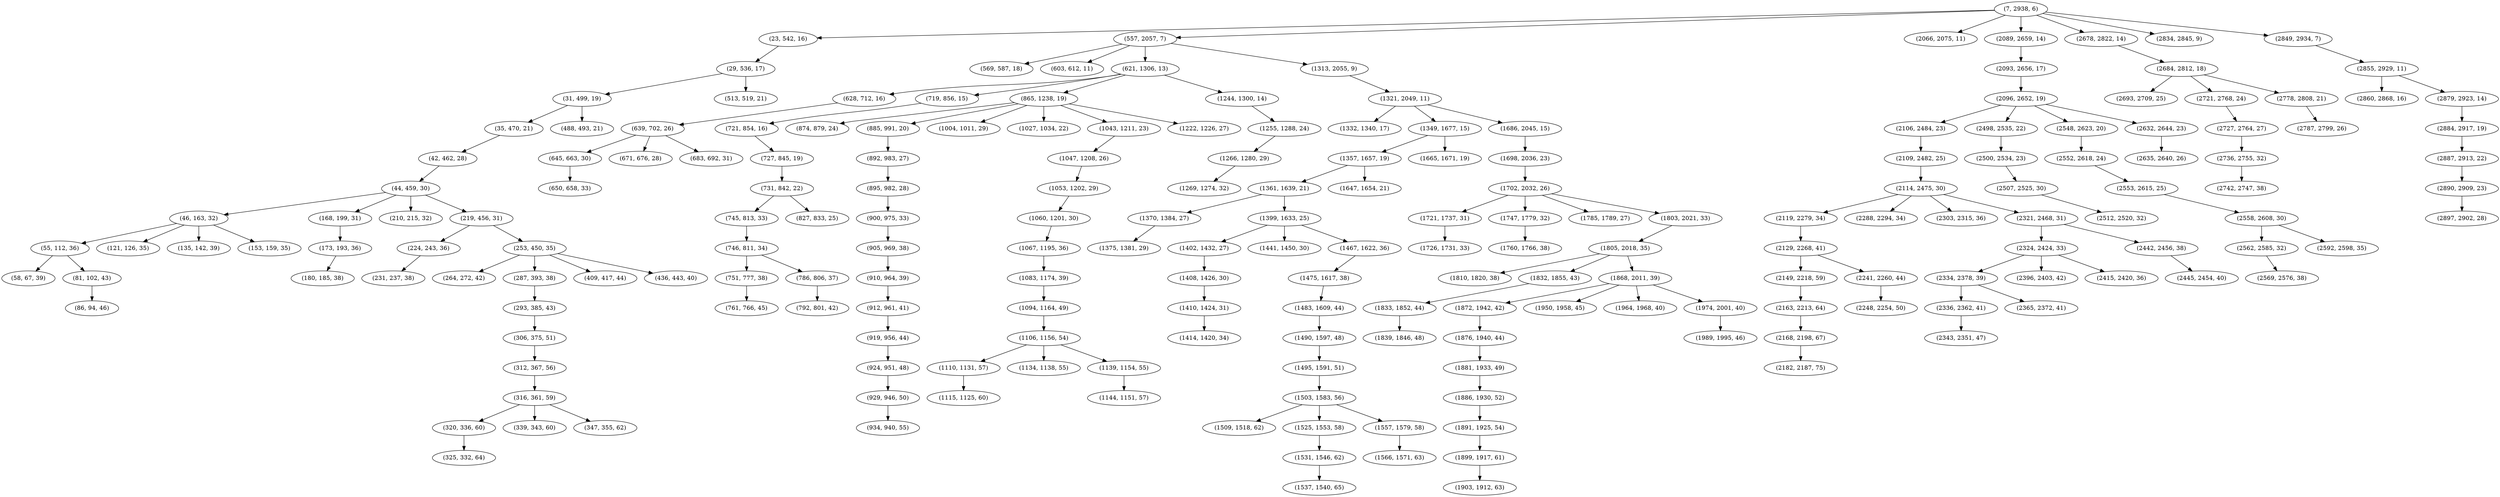 digraph tree {
    "(7, 2938, 6)";
    "(23, 542, 16)";
    "(29, 536, 17)";
    "(31, 499, 19)";
    "(35, 470, 21)";
    "(42, 462, 28)";
    "(44, 459, 30)";
    "(46, 163, 32)";
    "(55, 112, 36)";
    "(58, 67, 39)";
    "(81, 102, 43)";
    "(86, 94, 46)";
    "(121, 126, 35)";
    "(135, 142, 39)";
    "(153, 159, 35)";
    "(168, 199, 31)";
    "(173, 193, 36)";
    "(180, 185, 38)";
    "(210, 215, 32)";
    "(219, 456, 31)";
    "(224, 243, 36)";
    "(231, 237, 38)";
    "(253, 450, 35)";
    "(264, 272, 42)";
    "(287, 393, 38)";
    "(293, 385, 43)";
    "(306, 375, 51)";
    "(312, 367, 56)";
    "(316, 361, 59)";
    "(320, 336, 60)";
    "(325, 332, 64)";
    "(339, 343, 60)";
    "(347, 355, 62)";
    "(409, 417, 44)";
    "(436, 443, 40)";
    "(488, 493, 21)";
    "(513, 519, 21)";
    "(557, 2057, 7)";
    "(569, 587, 18)";
    "(603, 612, 11)";
    "(621, 1306, 13)";
    "(628, 712, 16)";
    "(639, 702, 26)";
    "(645, 663, 30)";
    "(650, 658, 33)";
    "(671, 676, 28)";
    "(683, 692, 31)";
    "(719, 856, 15)";
    "(721, 854, 16)";
    "(727, 845, 19)";
    "(731, 842, 22)";
    "(745, 813, 33)";
    "(746, 811, 34)";
    "(751, 777, 38)";
    "(761, 766, 45)";
    "(786, 806, 37)";
    "(792, 801, 42)";
    "(827, 833, 25)";
    "(865, 1238, 19)";
    "(874, 879, 24)";
    "(885, 991, 20)";
    "(892, 983, 27)";
    "(895, 982, 28)";
    "(900, 975, 33)";
    "(905, 969, 38)";
    "(910, 964, 39)";
    "(912, 961, 41)";
    "(919, 956, 44)";
    "(924, 951, 48)";
    "(929, 946, 50)";
    "(934, 940, 55)";
    "(1004, 1011, 29)";
    "(1027, 1034, 22)";
    "(1043, 1211, 23)";
    "(1047, 1208, 26)";
    "(1053, 1202, 29)";
    "(1060, 1201, 30)";
    "(1067, 1195, 36)";
    "(1083, 1174, 39)";
    "(1094, 1164, 49)";
    "(1106, 1156, 54)";
    "(1110, 1131, 57)";
    "(1115, 1125, 60)";
    "(1134, 1138, 55)";
    "(1139, 1154, 55)";
    "(1144, 1151, 57)";
    "(1222, 1226, 27)";
    "(1244, 1300, 14)";
    "(1255, 1288, 24)";
    "(1266, 1280, 29)";
    "(1269, 1274, 32)";
    "(1313, 2055, 9)";
    "(1321, 2049, 11)";
    "(1332, 1340, 17)";
    "(1349, 1677, 15)";
    "(1357, 1657, 19)";
    "(1361, 1639, 21)";
    "(1370, 1384, 27)";
    "(1375, 1381, 29)";
    "(1399, 1633, 25)";
    "(1402, 1432, 27)";
    "(1408, 1426, 30)";
    "(1410, 1424, 31)";
    "(1414, 1420, 34)";
    "(1441, 1450, 30)";
    "(1467, 1622, 36)";
    "(1475, 1617, 38)";
    "(1483, 1609, 44)";
    "(1490, 1597, 48)";
    "(1495, 1591, 51)";
    "(1503, 1583, 56)";
    "(1509, 1518, 62)";
    "(1525, 1553, 58)";
    "(1531, 1546, 62)";
    "(1537, 1540, 65)";
    "(1557, 1579, 58)";
    "(1566, 1571, 63)";
    "(1647, 1654, 21)";
    "(1665, 1671, 19)";
    "(1686, 2045, 15)";
    "(1698, 2036, 23)";
    "(1702, 2032, 26)";
    "(1721, 1737, 31)";
    "(1726, 1731, 33)";
    "(1747, 1779, 32)";
    "(1760, 1766, 38)";
    "(1785, 1789, 27)";
    "(1803, 2021, 33)";
    "(1805, 2018, 35)";
    "(1810, 1820, 38)";
    "(1832, 1855, 43)";
    "(1833, 1852, 44)";
    "(1839, 1846, 48)";
    "(1868, 2011, 39)";
    "(1872, 1942, 42)";
    "(1876, 1940, 44)";
    "(1881, 1933, 49)";
    "(1886, 1930, 52)";
    "(1891, 1925, 54)";
    "(1899, 1917, 61)";
    "(1903, 1912, 63)";
    "(1950, 1958, 45)";
    "(1964, 1968, 40)";
    "(1974, 2001, 40)";
    "(1989, 1995, 46)";
    "(2066, 2075, 11)";
    "(2089, 2659, 14)";
    "(2093, 2656, 17)";
    "(2096, 2652, 19)";
    "(2106, 2484, 23)";
    "(2109, 2482, 25)";
    "(2114, 2475, 30)";
    "(2119, 2279, 34)";
    "(2129, 2268, 41)";
    "(2149, 2218, 59)";
    "(2163, 2213, 64)";
    "(2168, 2198, 67)";
    "(2182, 2187, 75)";
    "(2241, 2260, 44)";
    "(2248, 2254, 50)";
    "(2288, 2294, 34)";
    "(2303, 2315, 36)";
    "(2321, 2468, 31)";
    "(2324, 2424, 33)";
    "(2334, 2378, 39)";
    "(2336, 2362, 41)";
    "(2343, 2351, 47)";
    "(2365, 2372, 41)";
    "(2396, 2403, 42)";
    "(2415, 2420, 36)";
    "(2442, 2456, 38)";
    "(2445, 2454, 40)";
    "(2498, 2535, 22)";
    "(2500, 2534, 23)";
    "(2507, 2525, 30)";
    "(2512, 2520, 32)";
    "(2548, 2623, 20)";
    "(2552, 2618, 24)";
    "(2553, 2615, 25)";
    "(2558, 2608, 30)";
    "(2562, 2585, 32)";
    "(2569, 2576, 38)";
    "(2592, 2598, 35)";
    "(2632, 2644, 23)";
    "(2635, 2640, 26)";
    "(2678, 2822, 14)";
    "(2684, 2812, 18)";
    "(2693, 2709, 25)";
    "(2721, 2768, 24)";
    "(2727, 2764, 27)";
    "(2736, 2755, 32)";
    "(2742, 2747, 38)";
    "(2778, 2808, 21)";
    "(2787, 2799, 26)";
    "(2834, 2845, 9)";
    "(2849, 2934, 7)";
    "(2855, 2929, 11)";
    "(2860, 2868, 16)";
    "(2879, 2923, 14)";
    "(2884, 2917, 19)";
    "(2887, 2913, 22)";
    "(2890, 2909, 23)";
    "(2897, 2902, 28)";
    "(7, 2938, 6)" -> "(23, 542, 16)";
    "(7, 2938, 6)" -> "(557, 2057, 7)";
    "(7, 2938, 6)" -> "(2066, 2075, 11)";
    "(7, 2938, 6)" -> "(2089, 2659, 14)";
    "(7, 2938, 6)" -> "(2678, 2822, 14)";
    "(7, 2938, 6)" -> "(2834, 2845, 9)";
    "(7, 2938, 6)" -> "(2849, 2934, 7)";
    "(23, 542, 16)" -> "(29, 536, 17)";
    "(29, 536, 17)" -> "(31, 499, 19)";
    "(29, 536, 17)" -> "(513, 519, 21)";
    "(31, 499, 19)" -> "(35, 470, 21)";
    "(31, 499, 19)" -> "(488, 493, 21)";
    "(35, 470, 21)" -> "(42, 462, 28)";
    "(42, 462, 28)" -> "(44, 459, 30)";
    "(44, 459, 30)" -> "(46, 163, 32)";
    "(44, 459, 30)" -> "(168, 199, 31)";
    "(44, 459, 30)" -> "(210, 215, 32)";
    "(44, 459, 30)" -> "(219, 456, 31)";
    "(46, 163, 32)" -> "(55, 112, 36)";
    "(46, 163, 32)" -> "(121, 126, 35)";
    "(46, 163, 32)" -> "(135, 142, 39)";
    "(46, 163, 32)" -> "(153, 159, 35)";
    "(55, 112, 36)" -> "(58, 67, 39)";
    "(55, 112, 36)" -> "(81, 102, 43)";
    "(81, 102, 43)" -> "(86, 94, 46)";
    "(168, 199, 31)" -> "(173, 193, 36)";
    "(173, 193, 36)" -> "(180, 185, 38)";
    "(219, 456, 31)" -> "(224, 243, 36)";
    "(219, 456, 31)" -> "(253, 450, 35)";
    "(224, 243, 36)" -> "(231, 237, 38)";
    "(253, 450, 35)" -> "(264, 272, 42)";
    "(253, 450, 35)" -> "(287, 393, 38)";
    "(253, 450, 35)" -> "(409, 417, 44)";
    "(253, 450, 35)" -> "(436, 443, 40)";
    "(287, 393, 38)" -> "(293, 385, 43)";
    "(293, 385, 43)" -> "(306, 375, 51)";
    "(306, 375, 51)" -> "(312, 367, 56)";
    "(312, 367, 56)" -> "(316, 361, 59)";
    "(316, 361, 59)" -> "(320, 336, 60)";
    "(316, 361, 59)" -> "(339, 343, 60)";
    "(316, 361, 59)" -> "(347, 355, 62)";
    "(320, 336, 60)" -> "(325, 332, 64)";
    "(557, 2057, 7)" -> "(569, 587, 18)";
    "(557, 2057, 7)" -> "(603, 612, 11)";
    "(557, 2057, 7)" -> "(621, 1306, 13)";
    "(557, 2057, 7)" -> "(1313, 2055, 9)";
    "(621, 1306, 13)" -> "(628, 712, 16)";
    "(621, 1306, 13)" -> "(719, 856, 15)";
    "(621, 1306, 13)" -> "(865, 1238, 19)";
    "(621, 1306, 13)" -> "(1244, 1300, 14)";
    "(628, 712, 16)" -> "(639, 702, 26)";
    "(639, 702, 26)" -> "(645, 663, 30)";
    "(639, 702, 26)" -> "(671, 676, 28)";
    "(639, 702, 26)" -> "(683, 692, 31)";
    "(645, 663, 30)" -> "(650, 658, 33)";
    "(719, 856, 15)" -> "(721, 854, 16)";
    "(721, 854, 16)" -> "(727, 845, 19)";
    "(727, 845, 19)" -> "(731, 842, 22)";
    "(731, 842, 22)" -> "(745, 813, 33)";
    "(731, 842, 22)" -> "(827, 833, 25)";
    "(745, 813, 33)" -> "(746, 811, 34)";
    "(746, 811, 34)" -> "(751, 777, 38)";
    "(746, 811, 34)" -> "(786, 806, 37)";
    "(751, 777, 38)" -> "(761, 766, 45)";
    "(786, 806, 37)" -> "(792, 801, 42)";
    "(865, 1238, 19)" -> "(874, 879, 24)";
    "(865, 1238, 19)" -> "(885, 991, 20)";
    "(865, 1238, 19)" -> "(1004, 1011, 29)";
    "(865, 1238, 19)" -> "(1027, 1034, 22)";
    "(865, 1238, 19)" -> "(1043, 1211, 23)";
    "(865, 1238, 19)" -> "(1222, 1226, 27)";
    "(885, 991, 20)" -> "(892, 983, 27)";
    "(892, 983, 27)" -> "(895, 982, 28)";
    "(895, 982, 28)" -> "(900, 975, 33)";
    "(900, 975, 33)" -> "(905, 969, 38)";
    "(905, 969, 38)" -> "(910, 964, 39)";
    "(910, 964, 39)" -> "(912, 961, 41)";
    "(912, 961, 41)" -> "(919, 956, 44)";
    "(919, 956, 44)" -> "(924, 951, 48)";
    "(924, 951, 48)" -> "(929, 946, 50)";
    "(929, 946, 50)" -> "(934, 940, 55)";
    "(1043, 1211, 23)" -> "(1047, 1208, 26)";
    "(1047, 1208, 26)" -> "(1053, 1202, 29)";
    "(1053, 1202, 29)" -> "(1060, 1201, 30)";
    "(1060, 1201, 30)" -> "(1067, 1195, 36)";
    "(1067, 1195, 36)" -> "(1083, 1174, 39)";
    "(1083, 1174, 39)" -> "(1094, 1164, 49)";
    "(1094, 1164, 49)" -> "(1106, 1156, 54)";
    "(1106, 1156, 54)" -> "(1110, 1131, 57)";
    "(1106, 1156, 54)" -> "(1134, 1138, 55)";
    "(1106, 1156, 54)" -> "(1139, 1154, 55)";
    "(1110, 1131, 57)" -> "(1115, 1125, 60)";
    "(1139, 1154, 55)" -> "(1144, 1151, 57)";
    "(1244, 1300, 14)" -> "(1255, 1288, 24)";
    "(1255, 1288, 24)" -> "(1266, 1280, 29)";
    "(1266, 1280, 29)" -> "(1269, 1274, 32)";
    "(1313, 2055, 9)" -> "(1321, 2049, 11)";
    "(1321, 2049, 11)" -> "(1332, 1340, 17)";
    "(1321, 2049, 11)" -> "(1349, 1677, 15)";
    "(1321, 2049, 11)" -> "(1686, 2045, 15)";
    "(1349, 1677, 15)" -> "(1357, 1657, 19)";
    "(1349, 1677, 15)" -> "(1665, 1671, 19)";
    "(1357, 1657, 19)" -> "(1361, 1639, 21)";
    "(1357, 1657, 19)" -> "(1647, 1654, 21)";
    "(1361, 1639, 21)" -> "(1370, 1384, 27)";
    "(1361, 1639, 21)" -> "(1399, 1633, 25)";
    "(1370, 1384, 27)" -> "(1375, 1381, 29)";
    "(1399, 1633, 25)" -> "(1402, 1432, 27)";
    "(1399, 1633, 25)" -> "(1441, 1450, 30)";
    "(1399, 1633, 25)" -> "(1467, 1622, 36)";
    "(1402, 1432, 27)" -> "(1408, 1426, 30)";
    "(1408, 1426, 30)" -> "(1410, 1424, 31)";
    "(1410, 1424, 31)" -> "(1414, 1420, 34)";
    "(1467, 1622, 36)" -> "(1475, 1617, 38)";
    "(1475, 1617, 38)" -> "(1483, 1609, 44)";
    "(1483, 1609, 44)" -> "(1490, 1597, 48)";
    "(1490, 1597, 48)" -> "(1495, 1591, 51)";
    "(1495, 1591, 51)" -> "(1503, 1583, 56)";
    "(1503, 1583, 56)" -> "(1509, 1518, 62)";
    "(1503, 1583, 56)" -> "(1525, 1553, 58)";
    "(1503, 1583, 56)" -> "(1557, 1579, 58)";
    "(1525, 1553, 58)" -> "(1531, 1546, 62)";
    "(1531, 1546, 62)" -> "(1537, 1540, 65)";
    "(1557, 1579, 58)" -> "(1566, 1571, 63)";
    "(1686, 2045, 15)" -> "(1698, 2036, 23)";
    "(1698, 2036, 23)" -> "(1702, 2032, 26)";
    "(1702, 2032, 26)" -> "(1721, 1737, 31)";
    "(1702, 2032, 26)" -> "(1747, 1779, 32)";
    "(1702, 2032, 26)" -> "(1785, 1789, 27)";
    "(1702, 2032, 26)" -> "(1803, 2021, 33)";
    "(1721, 1737, 31)" -> "(1726, 1731, 33)";
    "(1747, 1779, 32)" -> "(1760, 1766, 38)";
    "(1803, 2021, 33)" -> "(1805, 2018, 35)";
    "(1805, 2018, 35)" -> "(1810, 1820, 38)";
    "(1805, 2018, 35)" -> "(1832, 1855, 43)";
    "(1805, 2018, 35)" -> "(1868, 2011, 39)";
    "(1832, 1855, 43)" -> "(1833, 1852, 44)";
    "(1833, 1852, 44)" -> "(1839, 1846, 48)";
    "(1868, 2011, 39)" -> "(1872, 1942, 42)";
    "(1868, 2011, 39)" -> "(1950, 1958, 45)";
    "(1868, 2011, 39)" -> "(1964, 1968, 40)";
    "(1868, 2011, 39)" -> "(1974, 2001, 40)";
    "(1872, 1942, 42)" -> "(1876, 1940, 44)";
    "(1876, 1940, 44)" -> "(1881, 1933, 49)";
    "(1881, 1933, 49)" -> "(1886, 1930, 52)";
    "(1886, 1930, 52)" -> "(1891, 1925, 54)";
    "(1891, 1925, 54)" -> "(1899, 1917, 61)";
    "(1899, 1917, 61)" -> "(1903, 1912, 63)";
    "(1974, 2001, 40)" -> "(1989, 1995, 46)";
    "(2089, 2659, 14)" -> "(2093, 2656, 17)";
    "(2093, 2656, 17)" -> "(2096, 2652, 19)";
    "(2096, 2652, 19)" -> "(2106, 2484, 23)";
    "(2096, 2652, 19)" -> "(2498, 2535, 22)";
    "(2096, 2652, 19)" -> "(2548, 2623, 20)";
    "(2096, 2652, 19)" -> "(2632, 2644, 23)";
    "(2106, 2484, 23)" -> "(2109, 2482, 25)";
    "(2109, 2482, 25)" -> "(2114, 2475, 30)";
    "(2114, 2475, 30)" -> "(2119, 2279, 34)";
    "(2114, 2475, 30)" -> "(2288, 2294, 34)";
    "(2114, 2475, 30)" -> "(2303, 2315, 36)";
    "(2114, 2475, 30)" -> "(2321, 2468, 31)";
    "(2119, 2279, 34)" -> "(2129, 2268, 41)";
    "(2129, 2268, 41)" -> "(2149, 2218, 59)";
    "(2129, 2268, 41)" -> "(2241, 2260, 44)";
    "(2149, 2218, 59)" -> "(2163, 2213, 64)";
    "(2163, 2213, 64)" -> "(2168, 2198, 67)";
    "(2168, 2198, 67)" -> "(2182, 2187, 75)";
    "(2241, 2260, 44)" -> "(2248, 2254, 50)";
    "(2321, 2468, 31)" -> "(2324, 2424, 33)";
    "(2321, 2468, 31)" -> "(2442, 2456, 38)";
    "(2324, 2424, 33)" -> "(2334, 2378, 39)";
    "(2324, 2424, 33)" -> "(2396, 2403, 42)";
    "(2324, 2424, 33)" -> "(2415, 2420, 36)";
    "(2334, 2378, 39)" -> "(2336, 2362, 41)";
    "(2334, 2378, 39)" -> "(2365, 2372, 41)";
    "(2336, 2362, 41)" -> "(2343, 2351, 47)";
    "(2442, 2456, 38)" -> "(2445, 2454, 40)";
    "(2498, 2535, 22)" -> "(2500, 2534, 23)";
    "(2500, 2534, 23)" -> "(2507, 2525, 30)";
    "(2507, 2525, 30)" -> "(2512, 2520, 32)";
    "(2548, 2623, 20)" -> "(2552, 2618, 24)";
    "(2552, 2618, 24)" -> "(2553, 2615, 25)";
    "(2553, 2615, 25)" -> "(2558, 2608, 30)";
    "(2558, 2608, 30)" -> "(2562, 2585, 32)";
    "(2558, 2608, 30)" -> "(2592, 2598, 35)";
    "(2562, 2585, 32)" -> "(2569, 2576, 38)";
    "(2632, 2644, 23)" -> "(2635, 2640, 26)";
    "(2678, 2822, 14)" -> "(2684, 2812, 18)";
    "(2684, 2812, 18)" -> "(2693, 2709, 25)";
    "(2684, 2812, 18)" -> "(2721, 2768, 24)";
    "(2684, 2812, 18)" -> "(2778, 2808, 21)";
    "(2721, 2768, 24)" -> "(2727, 2764, 27)";
    "(2727, 2764, 27)" -> "(2736, 2755, 32)";
    "(2736, 2755, 32)" -> "(2742, 2747, 38)";
    "(2778, 2808, 21)" -> "(2787, 2799, 26)";
    "(2849, 2934, 7)" -> "(2855, 2929, 11)";
    "(2855, 2929, 11)" -> "(2860, 2868, 16)";
    "(2855, 2929, 11)" -> "(2879, 2923, 14)";
    "(2879, 2923, 14)" -> "(2884, 2917, 19)";
    "(2884, 2917, 19)" -> "(2887, 2913, 22)";
    "(2887, 2913, 22)" -> "(2890, 2909, 23)";
    "(2890, 2909, 23)" -> "(2897, 2902, 28)";
}
